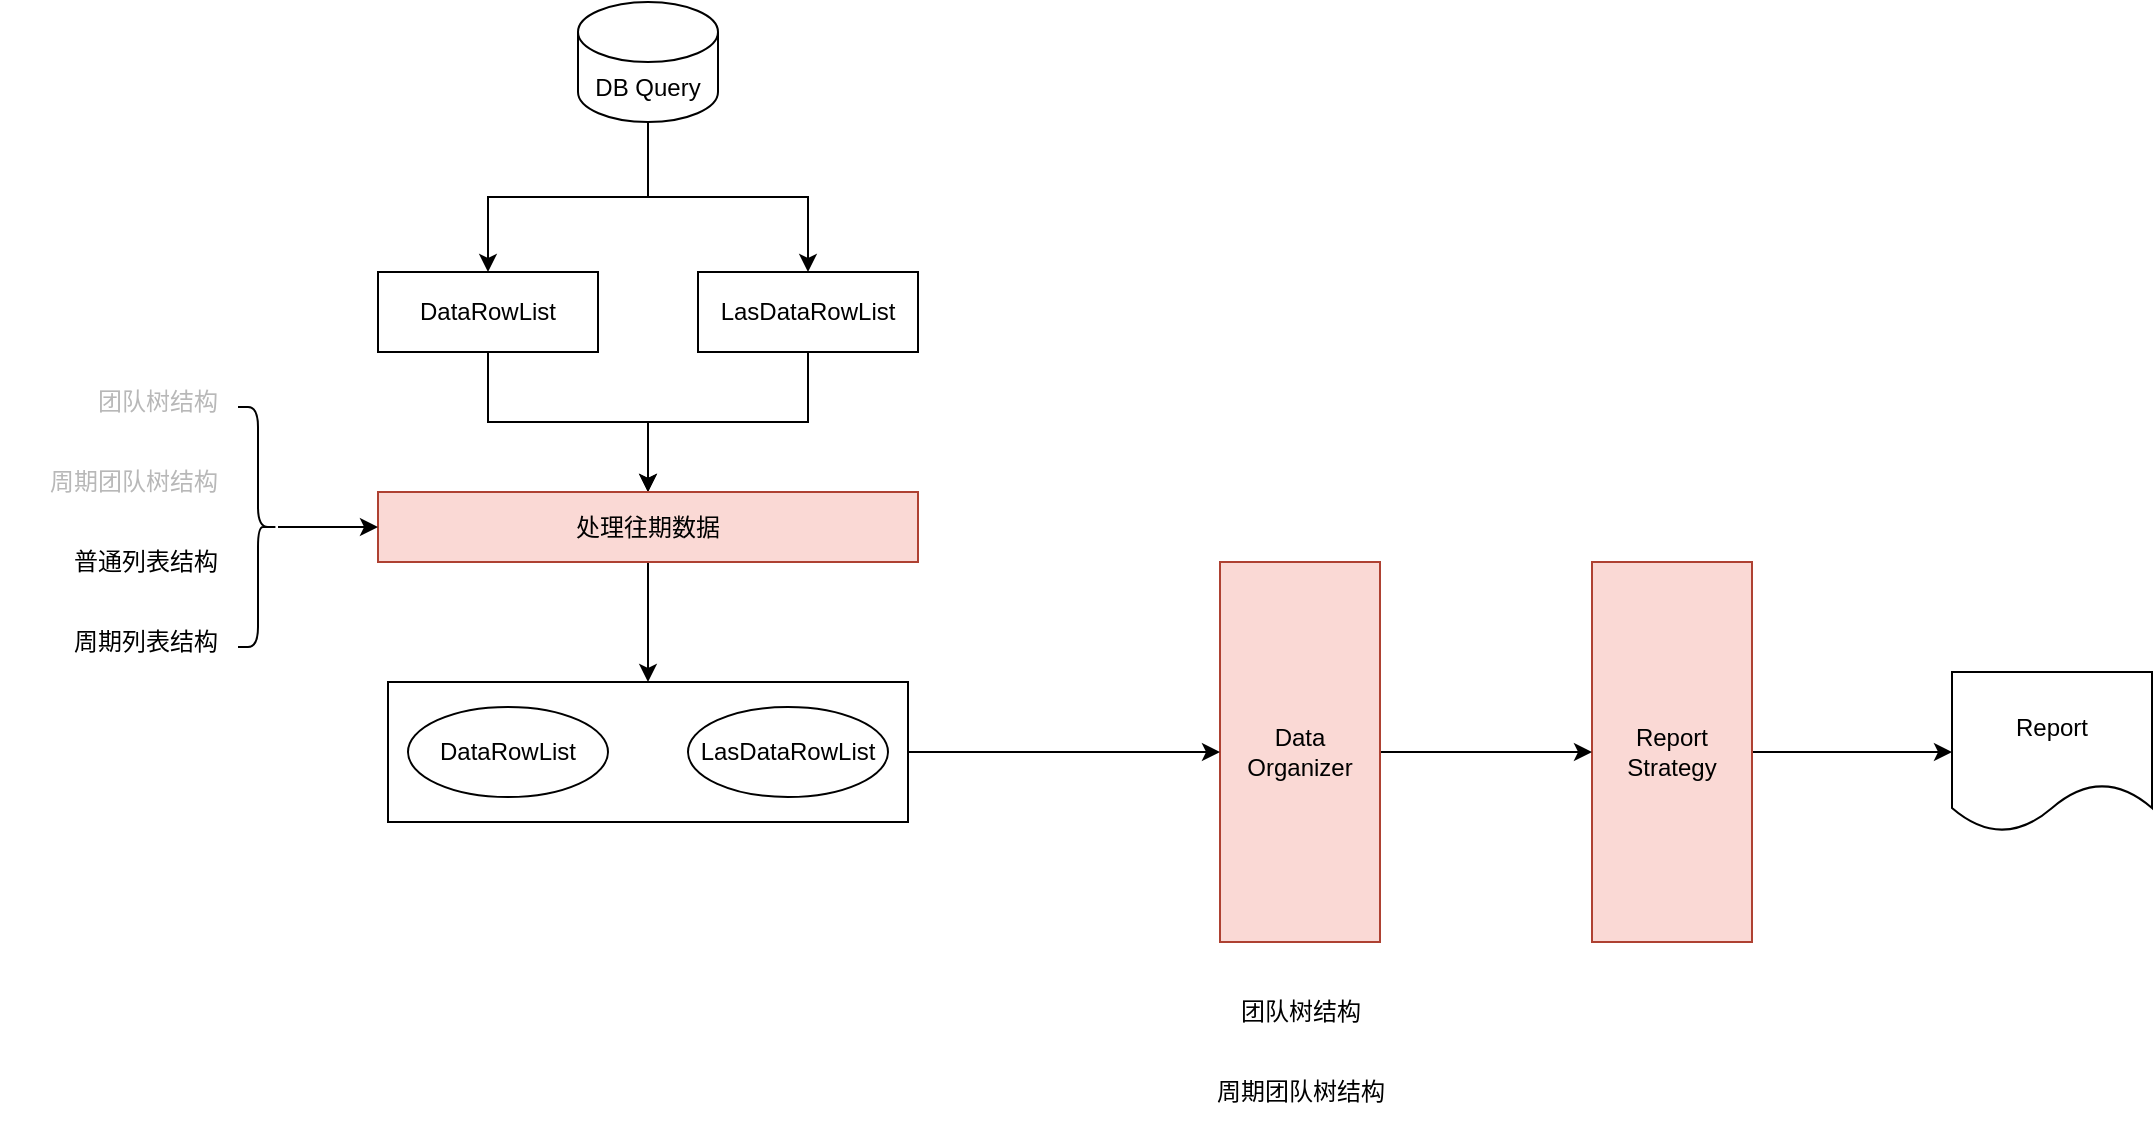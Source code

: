 <mxfile version="22.1.5" type="github">
  <diagram name="Page-1" id="qiDM4ziq56d5XpzsaD7P">
    <mxGraphModel dx="2074" dy="1187" grid="1" gridSize="10" guides="1" tooltips="1" connect="1" arrows="1" fold="1" page="1" pageScale="1" pageWidth="2000" pageHeight="1100" math="0" shadow="0">
      <root>
        <mxCell id="0" />
        <mxCell id="1" parent="0" />
        <mxCell id="xhmgnkYeymZ3gwsp_tDr-28" style="edgeStyle=orthogonalEdgeStyle;rounded=0;orthogonalLoop=1;jettySize=auto;html=1;" parent="1" source="xhmgnkYeymZ3gwsp_tDr-1" target="xhmgnkYeymZ3gwsp_tDr-13" edge="1">
          <mxGeometry relative="1" as="geometry" />
        </mxCell>
        <mxCell id="xhmgnkYeymZ3gwsp_tDr-1" value="DataRowList" style="rounded=0;whiteSpace=wrap;html=1;" parent="1" vertex="1">
          <mxGeometry x="359" y="235" width="110" height="40" as="geometry" />
        </mxCell>
        <mxCell id="xhmgnkYeymZ3gwsp_tDr-29" style="edgeStyle=orthogonalEdgeStyle;rounded=0;orthogonalLoop=1;jettySize=auto;html=1;entryX=0.5;entryY=0;entryDx=0;entryDy=0;" parent="1" source="xhmgnkYeymZ3gwsp_tDr-2" target="xhmgnkYeymZ3gwsp_tDr-13" edge="1">
          <mxGeometry relative="1" as="geometry" />
        </mxCell>
        <mxCell id="xhmgnkYeymZ3gwsp_tDr-2" value="LasDataRowList" style="rounded=0;whiteSpace=wrap;html=1;" parent="1" vertex="1">
          <mxGeometry x="519" y="235" width="110" height="40" as="geometry" />
        </mxCell>
        <mxCell id="xhmgnkYeymZ3gwsp_tDr-5" style="edgeStyle=orthogonalEdgeStyle;rounded=0;orthogonalLoop=1;jettySize=auto;html=1;entryX=0;entryY=0.5;entryDx=0;entryDy=0;" parent="1" source="xhmgnkYeymZ3gwsp_tDr-3" target="xhmgnkYeymZ3gwsp_tDr-4" edge="1">
          <mxGeometry relative="1" as="geometry" />
        </mxCell>
        <mxCell id="xhmgnkYeymZ3gwsp_tDr-3" value="Report&lt;br&gt;Strategy" style="whiteSpace=wrap;html=1;fillColor=#fad9d5;strokeColor=#ae4132;" parent="1" vertex="1">
          <mxGeometry x="966" y="380" width="80" height="190" as="geometry" />
        </mxCell>
        <mxCell id="xhmgnkYeymZ3gwsp_tDr-4" value="Report" style="shape=document;whiteSpace=wrap;html=1;boundedLbl=1;" parent="1" vertex="1">
          <mxGeometry x="1146" y="435" width="100" height="80" as="geometry" />
        </mxCell>
        <mxCell id="xhmgnkYeymZ3gwsp_tDr-7" style="edgeStyle=orthogonalEdgeStyle;rounded=0;orthogonalLoop=1;jettySize=auto;html=1;entryX=0;entryY=0.5;entryDx=0;entryDy=0;" parent="1" source="xhmgnkYeymZ3gwsp_tDr-6" target="xhmgnkYeymZ3gwsp_tDr-3" edge="1">
          <mxGeometry relative="1" as="geometry" />
        </mxCell>
        <mxCell id="xhmgnkYeymZ3gwsp_tDr-6" value="Data&lt;br&gt;Organizer" style="whiteSpace=wrap;html=1;fillColor=#fad9d5;strokeColor=#ae4132;" parent="1" vertex="1">
          <mxGeometry x="780" y="380" width="80" height="190" as="geometry" />
        </mxCell>
        <mxCell id="xhmgnkYeymZ3gwsp_tDr-11" style="edgeStyle=orthogonalEdgeStyle;rounded=0;orthogonalLoop=1;jettySize=auto;html=1;entryX=0.5;entryY=0;entryDx=0;entryDy=0;" parent="1" source="xhmgnkYeymZ3gwsp_tDr-10" target="xhmgnkYeymZ3gwsp_tDr-1" edge="1">
          <mxGeometry relative="1" as="geometry" />
        </mxCell>
        <mxCell id="xhmgnkYeymZ3gwsp_tDr-12" style="edgeStyle=orthogonalEdgeStyle;rounded=0;orthogonalLoop=1;jettySize=auto;html=1;" parent="1" source="xhmgnkYeymZ3gwsp_tDr-10" target="xhmgnkYeymZ3gwsp_tDr-2" edge="1">
          <mxGeometry relative="1" as="geometry" />
        </mxCell>
        <mxCell id="xhmgnkYeymZ3gwsp_tDr-10" value="DB Query" style="shape=cylinder3;whiteSpace=wrap;html=1;boundedLbl=1;backgroundOutline=1;size=15;" parent="1" vertex="1">
          <mxGeometry x="459" y="100" width="70" height="60" as="geometry" />
        </mxCell>
        <mxCell id="xhmgnkYeymZ3gwsp_tDr-30" style="edgeStyle=orthogonalEdgeStyle;rounded=0;orthogonalLoop=1;jettySize=auto;html=1;entryX=0.5;entryY=0;entryDx=0;entryDy=0;" parent="1" source="xhmgnkYeymZ3gwsp_tDr-13" target="xhmgnkYeymZ3gwsp_tDr-14" edge="1">
          <mxGeometry relative="1" as="geometry" />
        </mxCell>
        <mxCell id="xhmgnkYeymZ3gwsp_tDr-13" value="处理往期数据" style="rounded=0;whiteSpace=wrap;html=1;fillColor=#fad9d5;strokeColor=#ae4132;" parent="1" vertex="1">
          <mxGeometry x="359" y="345" width="270" height="35" as="geometry" />
        </mxCell>
        <mxCell id="xhmgnkYeymZ3gwsp_tDr-17" value="" style="group" parent="1" vertex="1" connectable="0">
          <mxGeometry x="364" y="440" width="260" height="70" as="geometry" />
        </mxCell>
        <mxCell id="xhmgnkYeymZ3gwsp_tDr-14" value="" style="rounded=0;whiteSpace=wrap;html=1;" parent="xhmgnkYeymZ3gwsp_tDr-17" vertex="1">
          <mxGeometry width="260" height="70" as="geometry" />
        </mxCell>
        <mxCell id="xhmgnkYeymZ3gwsp_tDr-15" value="DataRowList" style="ellipse;whiteSpace=wrap;html=1;" parent="xhmgnkYeymZ3gwsp_tDr-17" vertex="1">
          <mxGeometry x="10" y="12.5" width="100" height="45" as="geometry" />
        </mxCell>
        <mxCell id="xhmgnkYeymZ3gwsp_tDr-16" value="LasDataRowList" style="ellipse;whiteSpace=wrap;html=1;" parent="xhmgnkYeymZ3gwsp_tDr-17" vertex="1">
          <mxGeometry x="150" y="12.5" width="100" height="45" as="geometry" />
        </mxCell>
        <mxCell id="xhmgnkYeymZ3gwsp_tDr-32" style="edgeStyle=orthogonalEdgeStyle;rounded=0;orthogonalLoop=1;jettySize=auto;html=1;entryX=0;entryY=0.5;entryDx=0;entryDy=0;" parent="1" source="xhmgnkYeymZ3gwsp_tDr-14" target="xhmgnkYeymZ3gwsp_tDr-6" edge="1">
          <mxGeometry relative="1" as="geometry" />
        </mxCell>
        <mxCell id="xhmgnkYeymZ3gwsp_tDr-36" value="团队树结构" style="text;html=1;align=right;verticalAlign=middle;resizable=0;points=[];autosize=1;strokeColor=none;fillColor=none;flipV=0;flipH=1;fontColor=#B8B8B8;" parent="1" vertex="1">
          <mxGeometry x="200" y="285" width="80" height="30" as="geometry" />
        </mxCell>
        <mxCell id="xhmgnkYeymZ3gwsp_tDr-37" value="普通列表结构" style="text;html=1;align=right;verticalAlign=middle;resizable=0;points=[];autosize=1;strokeColor=none;fillColor=none;flipV=0;flipH=1;" parent="1" vertex="1">
          <mxGeometry x="180" y="365" width="100" height="30" as="geometry" />
        </mxCell>
        <mxCell id="xhmgnkYeymZ3gwsp_tDr-38" value="周期列表结构" style="text;html=1;align=right;verticalAlign=middle;resizable=0;points=[];autosize=1;strokeColor=none;fillColor=none;flipV=0;flipH=1;" parent="1" vertex="1">
          <mxGeometry x="180" y="405" width="100" height="30" as="geometry" />
        </mxCell>
        <mxCell id="xhmgnkYeymZ3gwsp_tDr-39" value="周期团队树结构" style="text;html=1;align=right;verticalAlign=middle;resizable=0;points=[];autosize=1;strokeColor=none;fillColor=none;flipV=0;flipH=1;fontColor=#B8B8B8;" parent="1" vertex="1">
          <mxGeometry x="170" y="325" width="110" height="30" as="geometry" />
        </mxCell>
        <mxCell id="xhmgnkYeymZ3gwsp_tDr-41" style="edgeStyle=orthogonalEdgeStyle;rounded=0;orthogonalLoop=1;jettySize=auto;html=1;entryX=0;entryY=0.5;entryDx=0;entryDy=0;" parent="1" source="xhmgnkYeymZ3gwsp_tDr-40" target="xhmgnkYeymZ3gwsp_tDr-13" edge="1">
          <mxGeometry relative="1" as="geometry" />
        </mxCell>
        <mxCell id="xhmgnkYeymZ3gwsp_tDr-40" value="" style="shape=curlyBracket;whiteSpace=wrap;html=1;rounded=1;flipH=1;labelPosition=right;verticalLabelPosition=middle;align=left;verticalAlign=middle;" parent="1" vertex="1">
          <mxGeometry x="289" y="302.5" width="20" height="120" as="geometry" />
        </mxCell>
        <mxCell id="xhmgnkYeymZ3gwsp_tDr-42" value="团队树结构" style="text;html=1;align=center;verticalAlign=middle;resizable=0;points=[];autosize=1;strokeColor=none;fillColor=none;flipV=0;flipH=1;" parent="1" vertex="1">
          <mxGeometry x="780" y="590" width="80" height="30" as="geometry" />
        </mxCell>
        <mxCell id="xhmgnkYeymZ3gwsp_tDr-43" value="周期团队树结构" style="text;html=1;align=center;verticalAlign=middle;resizable=0;points=[];autosize=1;strokeColor=none;fillColor=none;flipV=0;flipH=1;" parent="1" vertex="1">
          <mxGeometry x="765" y="630" width="110" height="30" as="geometry" />
        </mxCell>
      </root>
    </mxGraphModel>
  </diagram>
</mxfile>
